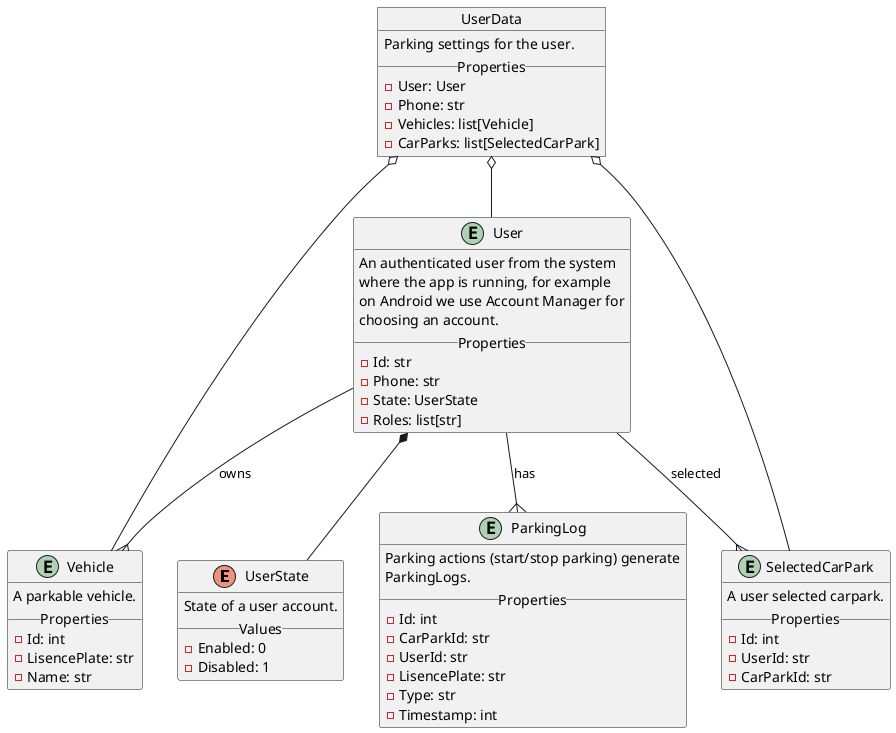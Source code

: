 @startuml Models

enum UserState {
    State of a user account.
    __Values__
    - Enabled: 0
    - Disabled: 1
}

entity User {
    An authenticated user from the system
    where the app is running, for example
    on Android we use Account Manager for
    choosing an account.
    __Properties__
    - Id: str
    - Phone: str
    - State: UserState
    - Roles: list[str]
}

entity SelectedCarPark {
    A user selected carpark.
    __Properties__
    - Id: int
    - UserId: str
    - CarParkId: str
}

entity Vehicle {
    A parkable vehicle.
    __Properties__
    - Id: int
    - LisencePlate: str
    - Name: str
}

entity ParkingLog {
    Parking actions (start/stop parking) generate
    ParkingLogs.
    __Properties__
    - Id: int
    - CarParkId: str
    - UserId: str
    - LisencePlate: str
    - Type: str
    - Timestamp: int
}

object UserData {
    Parking settings for the user.
    __Properties__
    - User: User
    - Phone: str
    - Vehicles: list[Vehicle]
    - CarParks: list[SelectedCarPark]
}

User *-- UserState
User --{ SelectedCarPark: selected
User --{ Vehicle: owns
User --{ ParkingLog: has
UserData o-- User
UserData o-- Vehicle
UserData o-- SelectedCarPark

@enduml